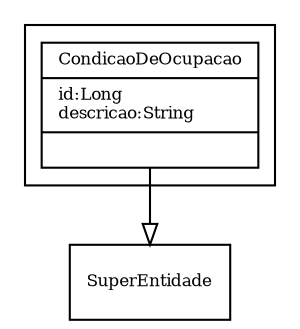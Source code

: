 digraph G{
fontname = "Times-Roman"
fontsize = 8

node [
        fontname = "Times-Roman"
        fontsize = 8
        shape = "record"
]

edge [
        fontname = "Times-Roman"
        fontsize = 8
]

subgraph clusterCONDICAO_DE_OCUPACAO
{
CondicaoDeOcupacao [label = "{CondicaoDeOcupacao|id:Long\ldescricao:String\l|\l}"]
}
edge [ arrowhead = "empty" headlabel = "" taillabel = ""] CondicaoDeOcupacao -> SuperEntidade
}
